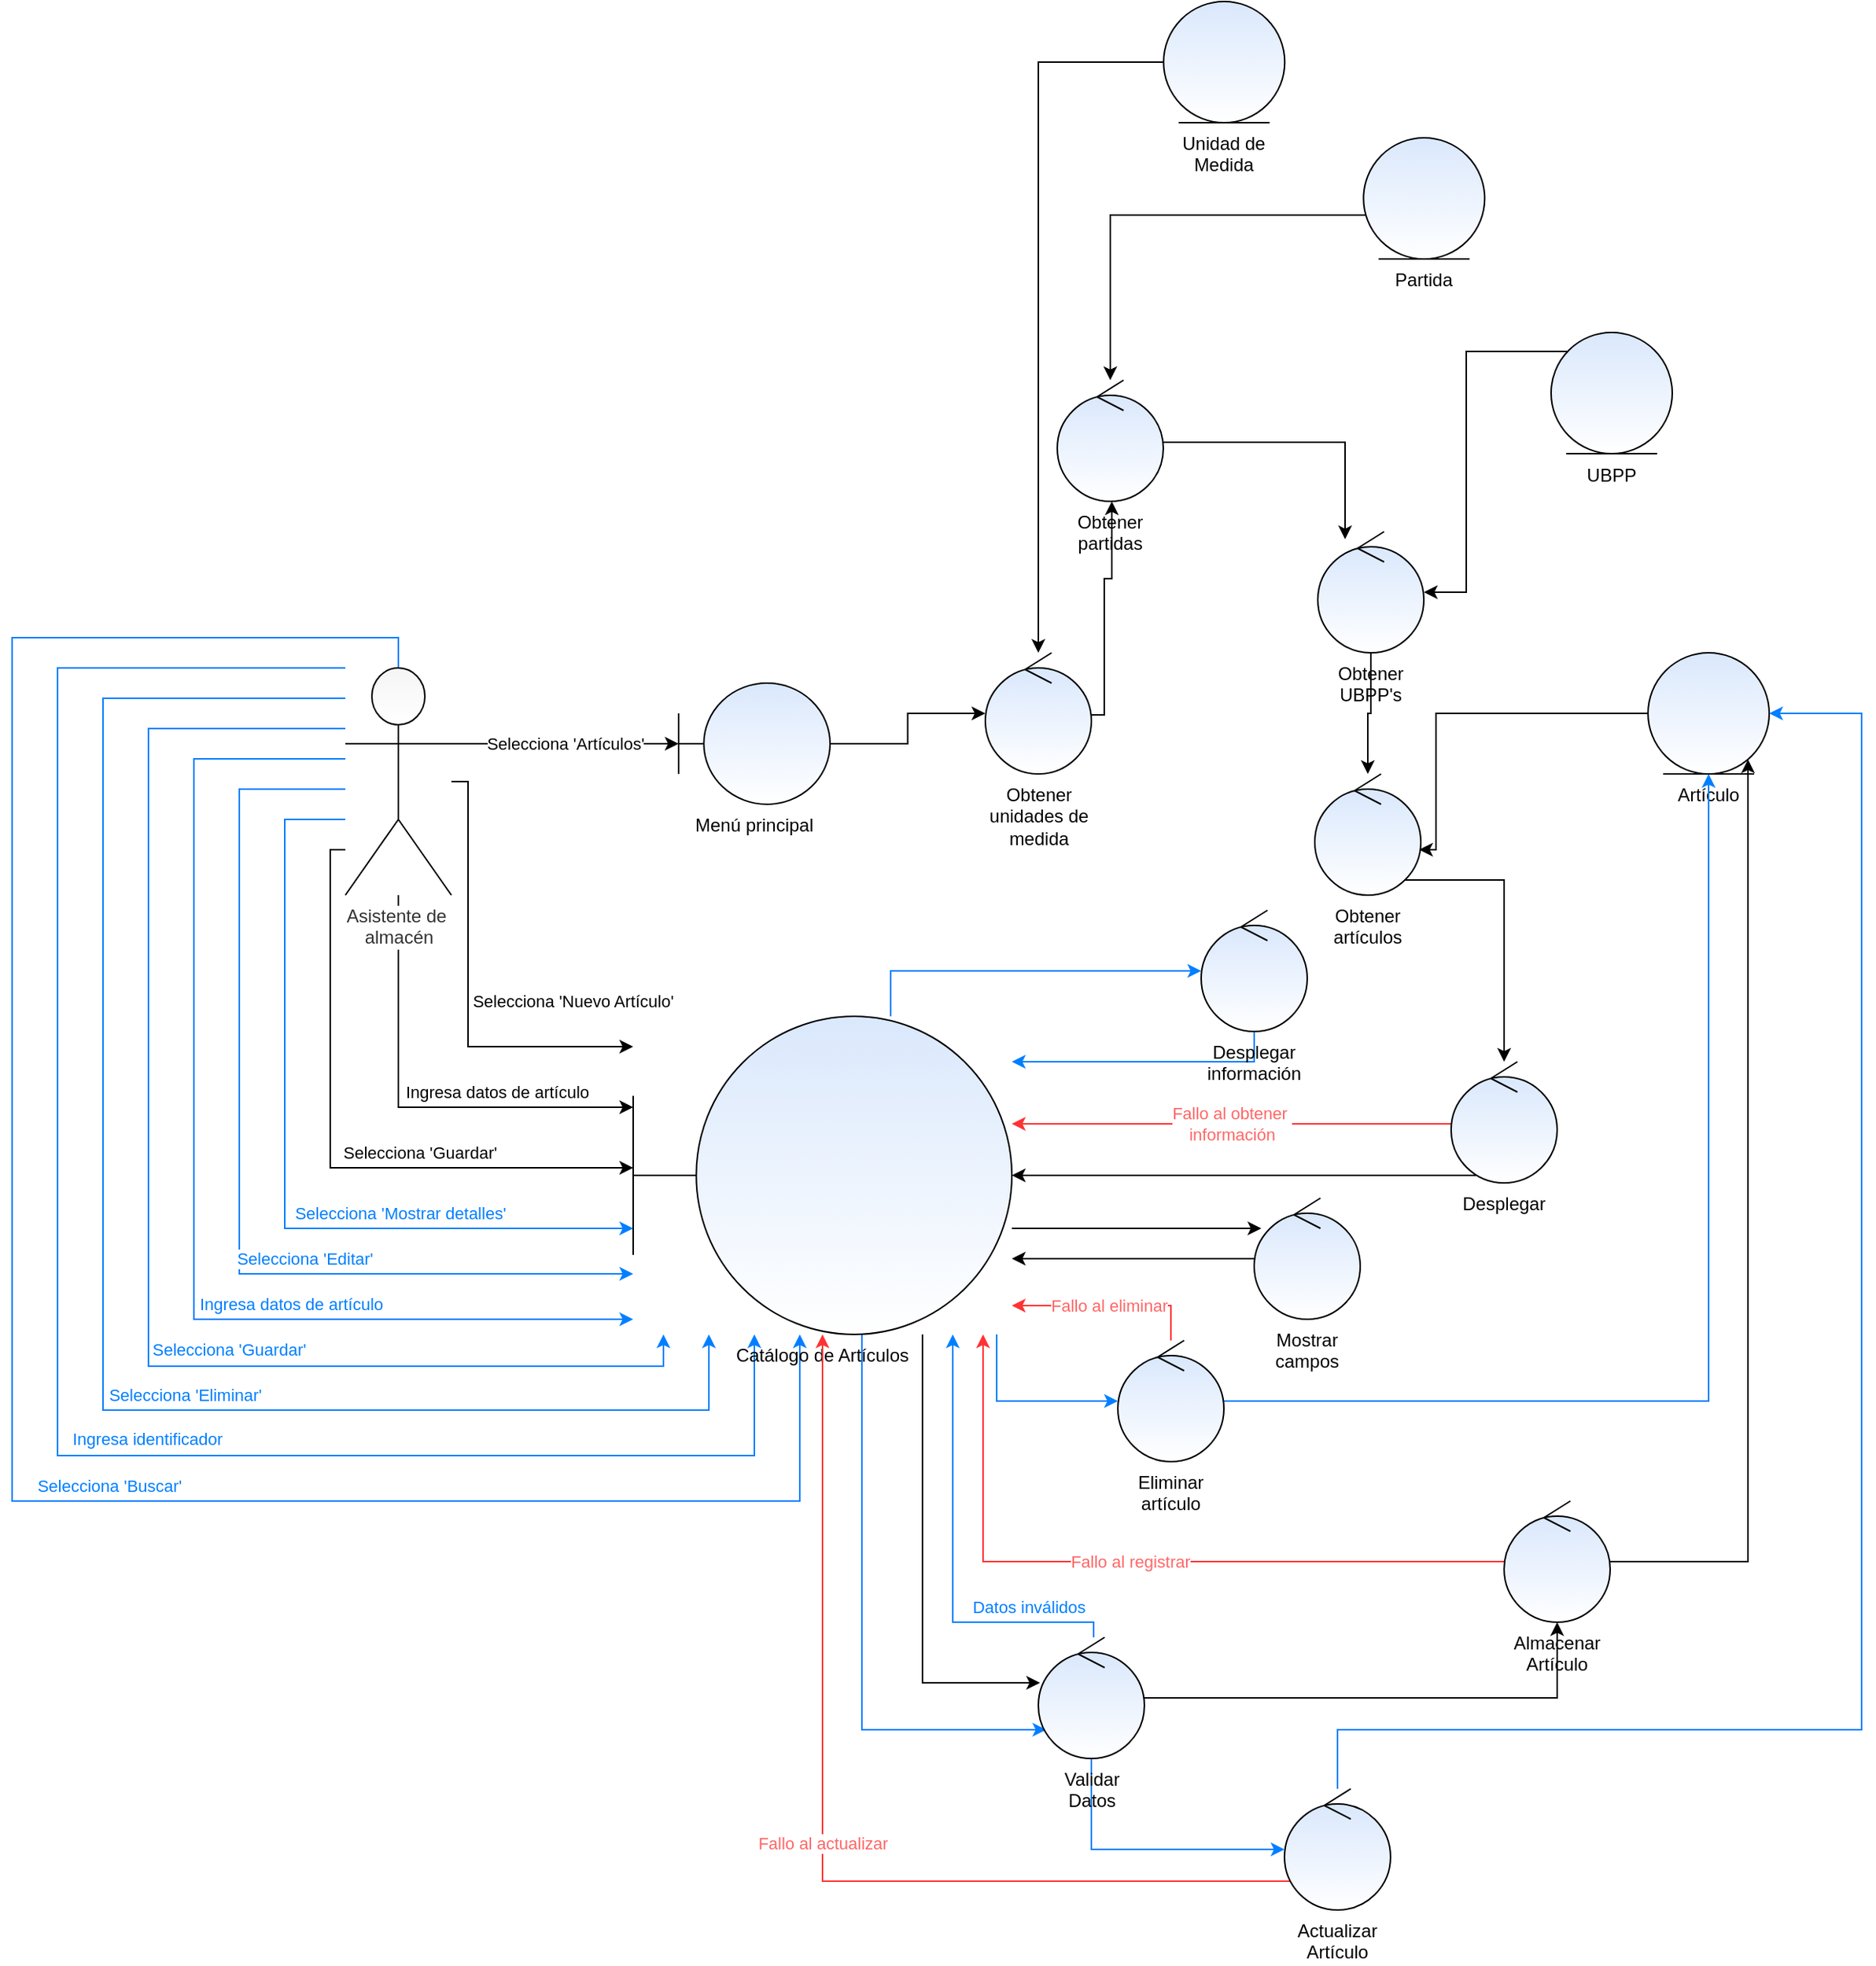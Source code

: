 <mxfile pages="1" version="11.2.8" type="onedrive"><diagram id="PbkJfVpVEYjWVhYbwgEJ" name="Page-1"><mxGraphModel dx="2563" dy="2133" grid="1" gridSize="10" guides="1" tooltips="1" connect="1" arrows="1" fold="1" page="1" pageScale="1" pageWidth="827" pageHeight="1169" math="0" shadow="0"><root><mxCell id="0"/><mxCell id="1" parent="0"/><mxCell id="in1KEQIMZ7VdupOkJ1FI-4" value="Selecciona 'Artículos'" style="rounded=0;orthogonalLoop=1;jettySize=auto;html=1;edgeStyle=orthogonalEdgeStyle;" parent="1" source="in1KEQIMZ7VdupOkJ1FI-1" target="in1KEQIMZ7VdupOkJ1FI-2" edge="1"><mxGeometry relative="1" as="geometry"><Array as="points"><mxPoint x="70" y="190"/><mxPoint x="70" y="190"/></Array></mxGeometry></mxCell><mxCell id="in1KEQIMZ7VdupOkJ1FI-9" value="Selecciona 'Nuevo Artículo'" style="edgeStyle=orthogonalEdgeStyle;rounded=0;orthogonalLoop=1;jettySize=auto;html=1;" parent="1" source="in1KEQIMZ7VdupOkJ1FI-1" target="in1KEQIMZ7VdupOkJ1FI-8" edge="1"><mxGeometry x="0.729" y="30" relative="1" as="geometry"><Array as="points"><mxPoint x="31" y="215"/><mxPoint x="31" y="390"/></Array><mxPoint as="offset"/></mxGeometry></mxCell><mxCell id="in1KEQIMZ7VdupOkJ1FI-17" value="Ingresa datos de artículo" style="edgeStyle=orthogonalEdgeStyle;rounded=0;orthogonalLoop=1;jettySize=auto;html=1;" parent="1" source="in1KEQIMZ7VdupOkJ1FI-1" target="in1KEQIMZ7VdupOkJ1FI-8" edge="1"><mxGeometry x="0.39" y="10" relative="1" as="geometry"><Array as="points"><mxPoint x="-15" y="430"/></Array><mxPoint as="offset"/></mxGeometry></mxCell><mxCell id="in1KEQIMZ7VdupOkJ1FI-19" value="Selecciona 'Guardar'" style="edgeStyle=orthogonalEdgeStyle;rounded=0;orthogonalLoop=1;jettySize=auto;html=1;" parent="1" source="in1KEQIMZ7VdupOkJ1FI-1" target="in1KEQIMZ7VdupOkJ1FI-8" edge="1"><mxGeometry x="0.332" y="10" relative="1" as="geometry"><Array as="points"><mxPoint x="-60" y="260"/><mxPoint x="-60" y="470"/></Array><mxPoint x="-1" as="offset"/></mxGeometry></mxCell><mxCell id="in1KEQIMZ7VdupOkJ1FI-47" value="&lt;font color=&quot;#007fff&quot;&gt;Selecciona 'Mostrar detalles'&lt;/font&gt;" style="edgeStyle=orthogonalEdgeStyle;rounded=0;orthogonalLoop=1;jettySize=auto;html=1;fillColor=#dae8fc;strokeColor=#007FFF;" parent="1" source="in1KEQIMZ7VdupOkJ1FI-1" target="in1KEQIMZ7VdupOkJ1FI-8" edge="1"><mxGeometry x="0.427" y="10" relative="1" as="geometry"><Array as="points"><mxPoint x="-90" y="240"/><mxPoint x="-90" y="510"/></Array><mxPoint as="offset"/></mxGeometry></mxCell><mxCell id="in1KEQIMZ7VdupOkJ1FI-48" value="&lt;font color=&quot;#007fff&quot;&gt;Selecciona 'Editar'&lt;/font&gt;" style="edgeStyle=orthogonalEdgeStyle;rounded=0;orthogonalLoop=1;jettySize=auto;html=1;strokeColor=#007FFF;" parent="1" source="in1KEQIMZ7VdupOkJ1FI-1" target="in1KEQIMZ7VdupOkJ1FI-8" edge="1"><mxGeometry x="0.333" y="10" relative="1" as="geometry"><Array as="points"><mxPoint x="-120" y="220"/><mxPoint x="-120" y="540"/></Array><mxPoint as="offset"/></mxGeometry></mxCell><mxCell id="in1KEQIMZ7VdupOkJ1FI-49" value="&lt;font color=&quot;#007fff&quot;&gt;Ingresa datos de artículo&lt;/font&gt;" style="edgeStyle=orthogonalEdgeStyle;rounded=0;orthogonalLoop=1;jettySize=auto;html=1;strokeColor=#007FFF;" parent="1" source="in1KEQIMZ7VdupOkJ1FI-1" target="in1KEQIMZ7VdupOkJ1FI-8" edge="1"><mxGeometry x="0.405" y="10" relative="1" as="geometry"><Array as="points"><mxPoint x="-150" y="200"/><mxPoint x="-150" y="570"/></Array><mxPoint as="offset"/></mxGeometry></mxCell><mxCell id="in1KEQIMZ7VdupOkJ1FI-53" value="&lt;font color=&quot;#007fff&quot;&gt;Selecciona 'Guardar'&lt;/font&gt;" style="edgeStyle=orthogonalEdgeStyle;rounded=0;orthogonalLoop=1;jettySize=auto;html=1;strokeColor=#007FFF;" parent="1" source="in1KEQIMZ7VdupOkJ1FI-1" target="in1KEQIMZ7VdupOkJ1FI-8" edge="1"><mxGeometry x="0.325" y="11" relative="1" as="geometry"><Array as="points"><mxPoint x="-180" y="180"/><mxPoint x="-180" y="601"/><mxPoint x="160" y="601"/></Array><mxPoint as="offset"/></mxGeometry></mxCell><mxCell id="in1KEQIMZ7VdupOkJ1FI-56" value="&lt;font color=&quot;#007fff&quot;&gt;Selecciona 'Eliminar'&lt;/font&gt;" style="edgeStyle=orthogonalEdgeStyle;rounded=0;orthogonalLoop=1;jettySize=auto;html=1;strokeColor=#007FFF;" parent="1" source="in1KEQIMZ7VdupOkJ1FI-1" target="in1KEQIMZ7VdupOkJ1FI-8" edge="1"><mxGeometry x="0.267" y="10" relative="1" as="geometry"><Array as="points"><mxPoint x="-210" y="160"/><mxPoint x="-210" y="630"/><mxPoint x="190" y="630"/></Array><mxPoint as="offset"/></mxGeometry></mxCell><mxCell id="in1KEQIMZ7VdupOkJ1FI-57" value="&lt;font color=&quot;#007fff&quot;&gt;Ingresa identificador&lt;/font&gt;" style="edgeStyle=orthogonalEdgeStyle;rounded=0;orthogonalLoop=1;jettySize=auto;html=1;strokeColor=#007FFF;" parent="1" source="in1KEQIMZ7VdupOkJ1FI-1" target="in1KEQIMZ7VdupOkJ1FI-8" edge="1"><mxGeometry x="0.232" y="11" relative="1" as="geometry"><Array as="points"><mxPoint x="-240" y="140"/><mxPoint x="-240" y="660"/><mxPoint x="220" y="660"/></Array><mxPoint x="-1" as="offset"/></mxGeometry></mxCell><mxCell id="in1KEQIMZ7VdupOkJ1FI-59" value="&lt;font color=&quot;#007fff&quot;&gt;Selecciona 'Buscar'&lt;/font&gt;" style="edgeStyle=orthogonalEdgeStyle;rounded=0;orthogonalLoop=1;jettySize=auto;html=1;strokeColor=#007FFF;" parent="1" source="in1KEQIMZ7VdupOkJ1FI-1" target="in1KEQIMZ7VdupOkJ1FI-8" edge="1"><mxGeometry x="0.232" y="10" relative="1" as="geometry"><Array as="points"><mxPoint x="-15" y="120"/><mxPoint x="-270" y="120"/><mxPoint x="-270" y="690"/><mxPoint x="250" y="690"/></Array><mxPoint as="offset"/></mxGeometry></mxCell><mxCell id="in1KEQIMZ7VdupOkJ1FI-1" value="Asistente de&amp;nbsp;&lt;br&gt;almacén" style="shape=umlActor;verticalLabelPosition=bottom;labelBackgroundColor=#ffffff;verticalAlign=top;html=1;outlineConnect=0;fillColor=#f5f5f5;strokeColor=#000000;fontColor=#333333;gradientColor=#ffffff;" parent="1" vertex="1"><mxGeometry x="-50" y="140" width="70" height="150" as="geometry"/></mxCell><mxCell id="in1KEQIMZ7VdupOkJ1FI-10" style="edgeStyle=orthogonalEdgeStyle;rounded=0;orthogonalLoop=1;jettySize=auto;html=1;" parent="1" source="in1KEQIMZ7VdupOkJ1FI-2" target="in1KEQIMZ7VdupOkJ1FI-30" edge="1"><mxGeometry relative="1" as="geometry"/></mxCell><mxCell id="in1KEQIMZ7VdupOkJ1FI-2" value="Menú principal" style="shape=umlBoundary;whiteSpace=wrap;html=1;fillColor=#dae8fc;strokeColor=#000000;labelPosition=center;verticalLabelPosition=bottom;align=center;verticalAlign=top;gradientColor=#ffffff;" parent="1" vertex="1"><mxGeometry x="170" y="150" width="100" height="80" as="geometry"/></mxCell><mxCell id="in1KEQIMZ7VdupOkJ1FI-24" style="edgeStyle=orthogonalEdgeStyle;rounded=0;orthogonalLoop=1;jettySize=auto;html=1;" parent="1" source="in1KEQIMZ7VdupOkJ1FI-5" target="in1KEQIMZ7VdupOkJ1FI-6" edge="1"><mxGeometry relative="1" as="geometry"><Array as="points"><mxPoint x="670" y="260"/></Array></mxGeometry></mxCell><mxCell id="in1KEQIMZ7VdupOkJ1FI-5" value="Artículo" style="ellipse;shape=umlEntity;whiteSpace=wrap;html=1;fillColor=#dae8fc;strokeColor=#000000;labelPosition=center;verticalLabelPosition=bottom;align=center;verticalAlign=top;gradientColor=#ffffff;" parent="1" vertex="1"><mxGeometry x="810" y="130" width="80" height="80" as="geometry"/></mxCell><mxCell id="in1KEQIMZ7VdupOkJ1FI-11" style="edgeStyle=orthogonalEdgeStyle;rounded=0;orthogonalLoop=1;jettySize=auto;html=1;" parent="1" source="in1KEQIMZ7VdupOkJ1FI-6" target="in1KEQIMZ7VdupOkJ1FI-7" edge="1"><mxGeometry relative="1" as="geometry"><Array as="points"><mxPoint x="715" y="280"/></Array></mxGeometry></mxCell><mxCell id="in1KEQIMZ7VdupOkJ1FI-6" value="Obtener artículos" style="ellipse;shape=umlControl;whiteSpace=wrap;html=1;fillColor=#dae8fc;strokeColor=#000000;labelPosition=center;verticalLabelPosition=bottom;align=center;verticalAlign=top;gradientColor=#ffffff;" parent="1" vertex="1"><mxGeometry x="590" y="210" width="70" height="80" as="geometry"/></mxCell><mxCell id="in1KEQIMZ7VdupOkJ1FI-12" style="edgeStyle=orthogonalEdgeStyle;rounded=0;orthogonalLoop=1;jettySize=auto;html=1;" parent="1" source="in1KEQIMZ7VdupOkJ1FI-7" target="in1KEQIMZ7VdupOkJ1FI-8" edge="1"><mxGeometry relative="1" as="geometry"><Array as="points"><mxPoint x="600" y="475"/><mxPoint x="600" y="475"/></Array></mxGeometry></mxCell><mxCell id="in1KEQIMZ7VdupOkJ1FI-65" value="Fallo al obtener&amp;nbsp;&lt;br&gt;información" style="edgeStyle=orthogonalEdgeStyle;rounded=0;orthogonalLoop=1;jettySize=auto;html=1;strokeColor=#FF3333;fontColor=#FF6666;" parent="1" source="in1KEQIMZ7VdupOkJ1FI-7" target="in1KEQIMZ7VdupOkJ1FI-8" edge="1"><mxGeometry relative="1" as="geometry"><Array as="points"><mxPoint x="480" y="441"/><mxPoint x="480" y="441"/></Array></mxGeometry></mxCell><mxCell id="in1KEQIMZ7VdupOkJ1FI-7" value="Desplegar" style="ellipse;shape=umlControl;whiteSpace=wrap;html=1;fillColor=#dae8fc;strokeColor=#000000;labelPosition=center;verticalLabelPosition=bottom;align=center;verticalAlign=top;gradientColor=#ffffff;" parent="1" vertex="1"><mxGeometry x="680" y="400" width="70" height="80" as="geometry"/></mxCell><mxCell id="in1KEQIMZ7VdupOkJ1FI-15" style="edgeStyle=orthogonalEdgeStyle;rounded=0;orthogonalLoop=1;jettySize=auto;html=1;" parent="1" source="in1KEQIMZ7VdupOkJ1FI-8" target="in1KEQIMZ7VdupOkJ1FI-14" edge="1"><mxGeometry relative="1" as="geometry"><Array as="points"><mxPoint x="430" y="510"/><mxPoint x="430" y="510"/></Array></mxGeometry></mxCell><mxCell id="in1KEQIMZ7VdupOkJ1FI-20" style="edgeStyle=orthogonalEdgeStyle;rounded=0;orthogonalLoop=1;jettySize=auto;html=1;" parent="1" source="in1KEQIMZ7VdupOkJ1FI-8" target="in1KEQIMZ7VdupOkJ1FI-18" edge="1"><mxGeometry relative="1" as="geometry"><Array as="points"><mxPoint x="331" y="810"/></Array></mxGeometry></mxCell><mxCell id="in1KEQIMZ7VdupOkJ1FI-44" value="" style="edgeStyle=orthogonalEdgeStyle;rounded=0;orthogonalLoop=1;jettySize=auto;html=1;fillColor=#dae8fc;strokeColor=#007FFF;" parent="1" source="in1KEQIMZ7VdupOkJ1FI-8" target="in1KEQIMZ7VdupOkJ1FI-43" edge="1"><mxGeometry x="-0.004" y="10" relative="1" as="geometry"><mxPoint x="303" y="340" as="sourcePoint"/><Array as="points"><mxPoint x="310" y="340"/></Array><mxPoint as="offset"/></mxGeometry></mxCell><mxCell id="in1KEQIMZ7VdupOkJ1FI-54" style="edgeStyle=orthogonalEdgeStyle;rounded=0;orthogonalLoop=1;jettySize=auto;html=1;strokeColor=#007FFF;" parent="1" source="in1KEQIMZ7VdupOkJ1FI-8" target="in1KEQIMZ7VdupOkJ1FI-18" edge="1"><mxGeometry relative="1" as="geometry"><Array as="points"><mxPoint x="291" y="841"/></Array></mxGeometry></mxCell><mxCell id="in1KEQIMZ7VdupOkJ1FI-63" style="edgeStyle=orthogonalEdgeStyle;rounded=0;orthogonalLoop=1;jettySize=auto;html=1;strokeColor=#007FFF;" parent="1" source="in1KEQIMZ7VdupOkJ1FI-8" target="in1KEQIMZ7VdupOkJ1FI-62" edge="1"><mxGeometry relative="1" as="geometry"><Array as="points"><mxPoint x="380" y="624"/></Array></mxGeometry></mxCell><mxCell id="in1KEQIMZ7VdupOkJ1FI-8" value="Catálogo de Artículos" style="shape=umlBoundary;whiteSpace=wrap;html=1;fillColor=#dae8fc;strokeColor=#000000;labelPosition=center;verticalLabelPosition=bottom;align=center;verticalAlign=top;gradientColor=#ffffff;" parent="1" vertex="1"><mxGeometry x="140" y="370" width="250" height="210" as="geometry"/></mxCell><mxCell id="in1KEQIMZ7VdupOkJ1FI-16" style="edgeStyle=orthogonalEdgeStyle;rounded=0;orthogonalLoop=1;jettySize=auto;html=1;" parent="1" source="in1KEQIMZ7VdupOkJ1FI-14" target="in1KEQIMZ7VdupOkJ1FI-8" edge="1"><mxGeometry relative="1" as="geometry"><Array as="points"><mxPoint x="320" y="520"/></Array></mxGeometry></mxCell><mxCell id="in1KEQIMZ7VdupOkJ1FI-14" value="Mostrar campos" style="ellipse;shape=umlControl;whiteSpace=wrap;html=1;fillColor=#dae8fc;strokeColor=#000000;labelPosition=center;verticalLabelPosition=bottom;align=center;verticalAlign=top;gradientColor=#ffffff;" parent="1" vertex="1"><mxGeometry x="550" y="490" width="70" height="80" as="geometry"/></mxCell><mxCell id="in1KEQIMZ7VdupOkJ1FI-22" style="edgeStyle=orthogonalEdgeStyle;rounded=0;orthogonalLoop=1;jettySize=auto;html=1;" parent="1" source="in1KEQIMZ7VdupOkJ1FI-18" target="in1KEQIMZ7VdupOkJ1FI-21" edge="1"><mxGeometry relative="1" as="geometry"/></mxCell><mxCell id="in1KEQIMZ7VdupOkJ1FI-51" style="edgeStyle=orthogonalEdgeStyle;rounded=0;orthogonalLoop=1;jettySize=auto;html=1;strokeColor=#007FFF;" parent="1" source="in1KEQIMZ7VdupOkJ1FI-18" target="in1KEQIMZ7VdupOkJ1FI-50" edge="1"><mxGeometry relative="1" as="geometry"><Array as="points"><mxPoint x="442" y="850"/></Array></mxGeometry></mxCell><mxCell id="in1KEQIMZ7VdupOkJ1FI-55" value="&lt;font color=&quot;#007fff&quot;&gt;Datos inválidos&lt;/font&gt;" style="edgeStyle=orthogonalEdgeStyle;rounded=0;orthogonalLoop=1;jettySize=auto;html=1;strokeColor=#007FFF;" parent="1" source="in1KEQIMZ7VdupOkJ1FI-18" target="in1KEQIMZ7VdupOkJ1FI-8" edge="1"><mxGeometry x="-0.634" y="-10" relative="1" as="geometry"><Array as="points"><mxPoint x="444" y="770"/><mxPoint x="351" y="770"/></Array><mxPoint as="offset"/></mxGeometry></mxCell><mxCell id="in1KEQIMZ7VdupOkJ1FI-18" value="Validar Datos" style="ellipse;shape=umlControl;whiteSpace=wrap;html=1;fillColor=#dae8fc;strokeColor=#000000;labelPosition=center;verticalLabelPosition=bottom;align=center;verticalAlign=top;gradientColor=#ffffff;" parent="1" vertex="1"><mxGeometry x="407.5" y="780" width="70" height="80" as="geometry"/></mxCell><mxCell id="in1KEQIMZ7VdupOkJ1FI-23" style="edgeStyle=orthogonalEdgeStyle;rounded=0;orthogonalLoop=1;jettySize=auto;html=1;" parent="1" source="in1KEQIMZ7VdupOkJ1FI-21" target="in1KEQIMZ7VdupOkJ1FI-5" edge="1"><mxGeometry relative="1" as="geometry"><Array as="points"><mxPoint x="876" y="730"/></Array></mxGeometry></mxCell><mxCell id="in1KEQIMZ7VdupOkJ1FI-68" value="Fallo al registrar" style="edgeStyle=orthogonalEdgeStyle;rounded=0;orthogonalLoop=1;jettySize=auto;html=1;strokeColor=#FF3333;fontColor=#FF6666;" parent="1" source="in1KEQIMZ7VdupOkJ1FI-21" target="in1KEQIMZ7VdupOkJ1FI-8" edge="1"><mxGeometry relative="1" as="geometry"><Array as="points"><mxPoint x="371" y="730"/></Array></mxGeometry></mxCell><mxCell id="in1KEQIMZ7VdupOkJ1FI-21" value="Almacenar Artículo" style="ellipse;shape=umlControl;whiteSpace=wrap;html=1;fillColor=#dae8fc;strokeColor=#000000;labelPosition=center;verticalLabelPosition=bottom;align=center;verticalAlign=top;gradientColor=#ffffff;" parent="1" vertex="1"><mxGeometry x="715" y="690" width="70" height="80" as="geometry"/></mxCell><mxCell id="in1KEQIMZ7VdupOkJ1FI-40" style="edgeStyle=orthogonalEdgeStyle;rounded=0;orthogonalLoop=1;jettySize=auto;html=1;" parent="1" source="in1KEQIMZ7VdupOkJ1FI-25" target="in1KEQIMZ7VdupOkJ1FI-28" edge="1"><mxGeometry relative="1" as="geometry"><Array as="points"><mxPoint x="455" y="-159"/></Array></mxGeometry></mxCell><mxCell id="in1KEQIMZ7VdupOkJ1FI-25" value="Partida" style="ellipse;shape=umlEntity;whiteSpace=wrap;html=1;fillColor=#dae8fc;strokeColor=#000000;labelPosition=center;verticalLabelPosition=bottom;align=center;verticalAlign=top;gradientColor=#ffffff;" parent="1" vertex="1"><mxGeometry x="622.167" y="-210" width="80" height="80" as="geometry"/></mxCell><mxCell id="in1KEQIMZ7VdupOkJ1FI-39" style="edgeStyle=orthogonalEdgeStyle;rounded=0;orthogonalLoop=1;jettySize=auto;html=1;" parent="1" source="in1KEQIMZ7VdupOkJ1FI-26" target="in1KEQIMZ7VdupOkJ1FI-30" edge="1"><mxGeometry relative="1" as="geometry"/></mxCell><mxCell id="in1KEQIMZ7VdupOkJ1FI-26" value="Unidad de Medida" style="ellipse;shape=umlEntity;whiteSpace=wrap;html=1;fillColor=#dae8fc;strokeColor=#000000;labelPosition=center;verticalLabelPosition=bottom;align=center;verticalAlign=top;gradientColor=#ffffff;" parent="1" vertex="1"><mxGeometry x="490.167" y="-300" width="80" height="80" as="geometry"/></mxCell><mxCell id="in1KEQIMZ7VdupOkJ1FI-42" style="edgeStyle=orthogonalEdgeStyle;rounded=0;orthogonalLoop=1;jettySize=auto;html=1;" parent="1" source="in1KEQIMZ7VdupOkJ1FI-27" target="in1KEQIMZ7VdupOkJ1FI-29" edge="1"><mxGeometry relative="1" as="geometry"><Array as="points"><mxPoint x="690" y="-69"/></Array></mxGeometry></mxCell><mxCell id="in1KEQIMZ7VdupOkJ1FI-27" value="UBPP" style="ellipse;shape=umlEntity;whiteSpace=wrap;html=1;fillColor=#dae8fc;strokeColor=#000000;labelPosition=center;verticalLabelPosition=bottom;align=center;verticalAlign=top;gradientColor=#ffffff;" parent="1" vertex="1"><mxGeometry x="746" y="-81.5" width="80" height="80" as="geometry"/></mxCell><mxCell id="in1KEQIMZ7VdupOkJ1FI-41" style="edgeStyle=orthogonalEdgeStyle;rounded=0;orthogonalLoop=1;jettySize=auto;html=1;" parent="1" source="in1KEQIMZ7VdupOkJ1FI-28" target="in1KEQIMZ7VdupOkJ1FI-29" edge="1"><mxGeometry relative="1" as="geometry"><Array as="points"><mxPoint x="610" y="-9"/></Array></mxGeometry></mxCell><mxCell id="in1KEQIMZ7VdupOkJ1FI-28" value="Obtener partidas" style="ellipse;shape=umlControl;whiteSpace=wrap;html=1;fillColor=#dae8fc;strokeColor=#000000;labelPosition=center;verticalLabelPosition=bottom;align=center;verticalAlign=top;gradientColor=#ffffff;" parent="1" vertex="1"><mxGeometry x="420" y="-50" width="70" height="80" as="geometry"/></mxCell><mxCell id="in1KEQIMZ7VdupOkJ1FI-35" style="edgeStyle=orthogonalEdgeStyle;rounded=0;orthogonalLoop=1;jettySize=auto;html=1;" parent="1" source="in1KEQIMZ7VdupOkJ1FI-29" target="in1KEQIMZ7VdupOkJ1FI-6" edge="1"><mxGeometry relative="1" as="geometry"/></mxCell><mxCell id="in1KEQIMZ7VdupOkJ1FI-29" value="Obtener UBPP's" style="ellipse;shape=umlControl;whiteSpace=wrap;html=1;fillColor=#dae8fc;strokeColor=#000000;labelPosition=center;verticalLabelPosition=bottom;align=center;verticalAlign=top;gradientColor=#ffffff;" parent="1" vertex="1"><mxGeometry x="592" y="50" width="70" height="80" as="geometry"/></mxCell><mxCell id="in1KEQIMZ7VdupOkJ1FI-31" style="edgeStyle=orthogonalEdgeStyle;rounded=0;orthogonalLoop=1;jettySize=auto;html=1;" parent="1" source="in1KEQIMZ7VdupOkJ1FI-30" target="in1KEQIMZ7VdupOkJ1FI-28" edge="1"><mxGeometry relative="1" as="geometry"><Array as="points"><mxPoint x="451" y="171"/><mxPoint x="451" y="81"/><mxPoint x="456" y="81"/></Array></mxGeometry></mxCell><mxCell id="in1KEQIMZ7VdupOkJ1FI-30" value="Obtener unidades de medida" style="ellipse;shape=umlControl;whiteSpace=wrap;html=1;fillColor=#dae8fc;strokeColor=#000000;labelPosition=center;verticalLabelPosition=bottom;align=center;verticalAlign=top;gradientColor=#ffffff;" parent="1" vertex="1"><mxGeometry x="372.5" y="130" width="70" height="80" as="geometry"/></mxCell><mxCell id="in1KEQIMZ7VdupOkJ1FI-45" style="edgeStyle=orthogonalEdgeStyle;rounded=0;orthogonalLoop=1;jettySize=auto;html=1;fillColor=#dae8fc;strokeColor=#007FFF;" parent="1" source="in1KEQIMZ7VdupOkJ1FI-43" target="in1KEQIMZ7VdupOkJ1FI-8" edge="1"><mxGeometry relative="1" as="geometry"><Array as="points"><mxPoint x="450" y="400"/><mxPoint x="450" y="400"/></Array></mxGeometry></mxCell><mxCell id="in1KEQIMZ7VdupOkJ1FI-43" value="Desplegar información" style="ellipse;shape=umlControl;whiteSpace=wrap;html=1;fillColor=#dae8fc;strokeColor=#000000;labelPosition=center;verticalLabelPosition=bottom;align=center;verticalAlign=top;gradientColor=#ffffff;" parent="1" vertex="1"><mxGeometry x="515" y="300" width="70" height="80" as="geometry"/></mxCell><mxCell id="in1KEQIMZ7VdupOkJ1FI-52" style="edgeStyle=orthogonalEdgeStyle;rounded=0;orthogonalLoop=1;jettySize=auto;html=1;strokeColor=#007FFF;" parent="1" source="in1KEQIMZ7VdupOkJ1FI-50" target="in1KEQIMZ7VdupOkJ1FI-5" edge="1"><mxGeometry relative="1" as="geometry"><Array as="points"><mxPoint x="951" y="841"/><mxPoint x="951" y="170"/></Array></mxGeometry></mxCell><mxCell id="in1KEQIMZ7VdupOkJ1FI-66" value="Fallo al actualizar" style="edgeStyle=orthogonalEdgeStyle;rounded=0;orthogonalLoop=1;jettySize=auto;html=1;strokeColor=#FF3333;fontColor=#FF6666;" parent="1" source="in1KEQIMZ7VdupOkJ1FI-50" target="in1KEQIMZ7VdupOkJ1FI-8" edge="1"><mxGeometry relative="1" as="geometry"><Array as="points"><mxPoint x="265" y="941"/></Array></mxGeometry></mxCell><mxCell id="in1KEQIMZ7VdupOkJ1FI-50" value="Actualizar Artículo" style="ellipse;shape=umlControl;whiteSpace=wrap;html=1;fillColor=#dae8fc;labelPosition=center;verticalLabelPosition=bottom;align=center;verticalAlign=top;strokeColor=#000000;gradientColor=#ffffff;" parent="1" vertex="1"><mxGeometry x="570" y="880" width="70" height="80" as="geometry"/></mxCell><mxCell id="in1KEQIMZ7VdupOkJ1FI-64" style="edgeStyle=orthogonalEdgeStyle;rounded=0;orthogonalLoop=1;jettySize=auto;html=1;strokeColor=#007FFF;" parent="1" source="in1KEQIMZ7VdupOkJ1FI-62" target="in1KEQIMZ7VdupOkJ1FI-5" edge="1"><mxGeometry relative="1" as="geometry"/></mxCell><mxCell id="in1KEQIMZ7VdupOkJ1FI-67" value="Fallo al eliminar" style="edgeStyle=orthogonalEdgeStyle;rounded=0;orthogonalLoop=1;jettySize=auto;html=1;strokeColor=#FF3333;fontColor=#FF6666;" parent="1" source="in1KEQIMZ7VdupOkJ1FI-62" target="in1KEQIMZ7VdupOkJ1FI-8" edge="1"><mxGeometry relative="1" as="geometry"><Array as="points"><mxPoint x="495" y="561"/></Array></mxGeometry></mxCell><mxCell id="in1KEQIMZ7VdupOkJ1FI-62" value="Eliminar artículo" style="ellipse;shape=umlControl;whiteSpace=wrap;html=1;fillColor=#dae8fc;strokeColor=#000000;labelPosition=center;verticalLabelPosition=bottom;align=center;verticalAlign=top;gradientColor=#ffffff;" parent="1" vertex="1"><mxGeometry x="460" y="584" width="70" height="80" as="geometry"/></mxCell></root></mxGraphModel></diagram></mxfile>